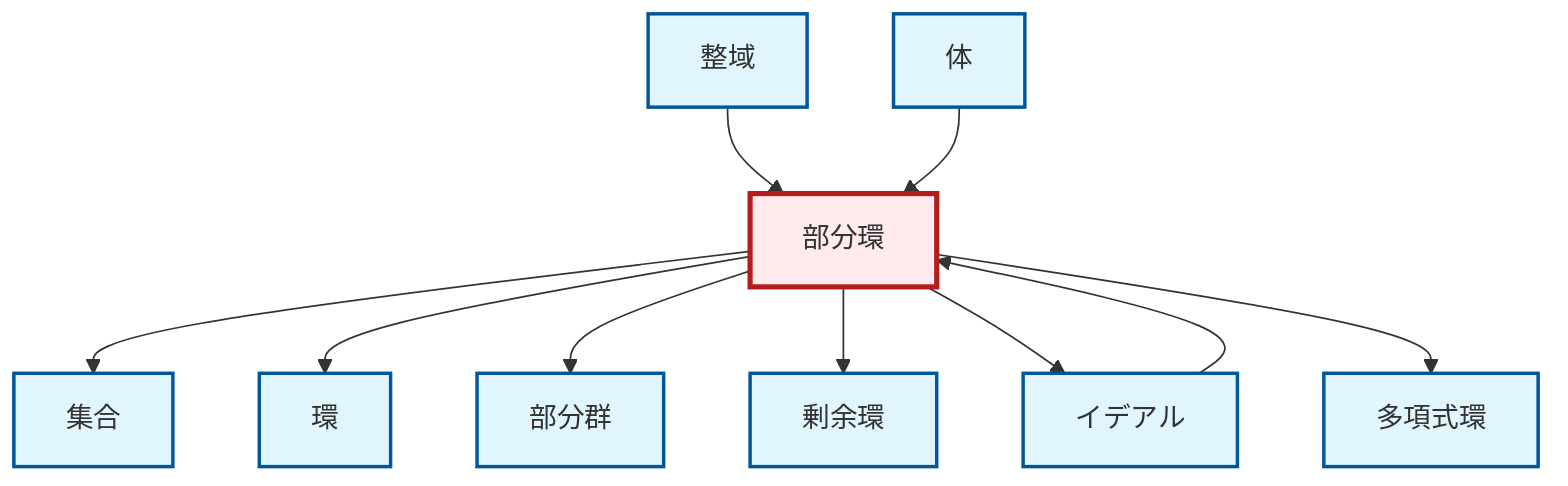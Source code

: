 graph TD
    classDef definition fill:#e1f5fe,stroke:#01579b,stroke-width:2px
    classDef theorem fill:#f3e5f5,stroke:#4a148c,stroke-width:2px
    classDef axiom fill:#fff3e0,stroke:#e65100,stroke-width:2px
    classDef example fill:#e8f5e9,stroke:#1b5e20,stroke-width:2px
    classDef current fill:#ffebee,stroke:#b71c1c,stroke-width:3px
    def-integral-domain["整域"]:::definition
    def-set["集合"]:::definition
    def-quotient-ring["剰余環"]:::definition
    def-polynomial-ring["多項式環"]:::definition
    def-ring["環"]:::definition
    def-subring["部分環"]:::definition
    def-field["体"]:::definition
    def-ideal["イデアル"]:::definition
    def-subgroup["部分群"]:::definition
    def-subring --> def-set
    def-subring --> def-ring
    def-subring --> def-subgroup
    def-integral-domain --> def-subring
    def-ideal --> def-subring
    def-subring --> def-quotient-ring
    def-subring --> def-ideal
    def-field --> def-subring
    def-subring --> def-polynomial-ring
    class def-subring current